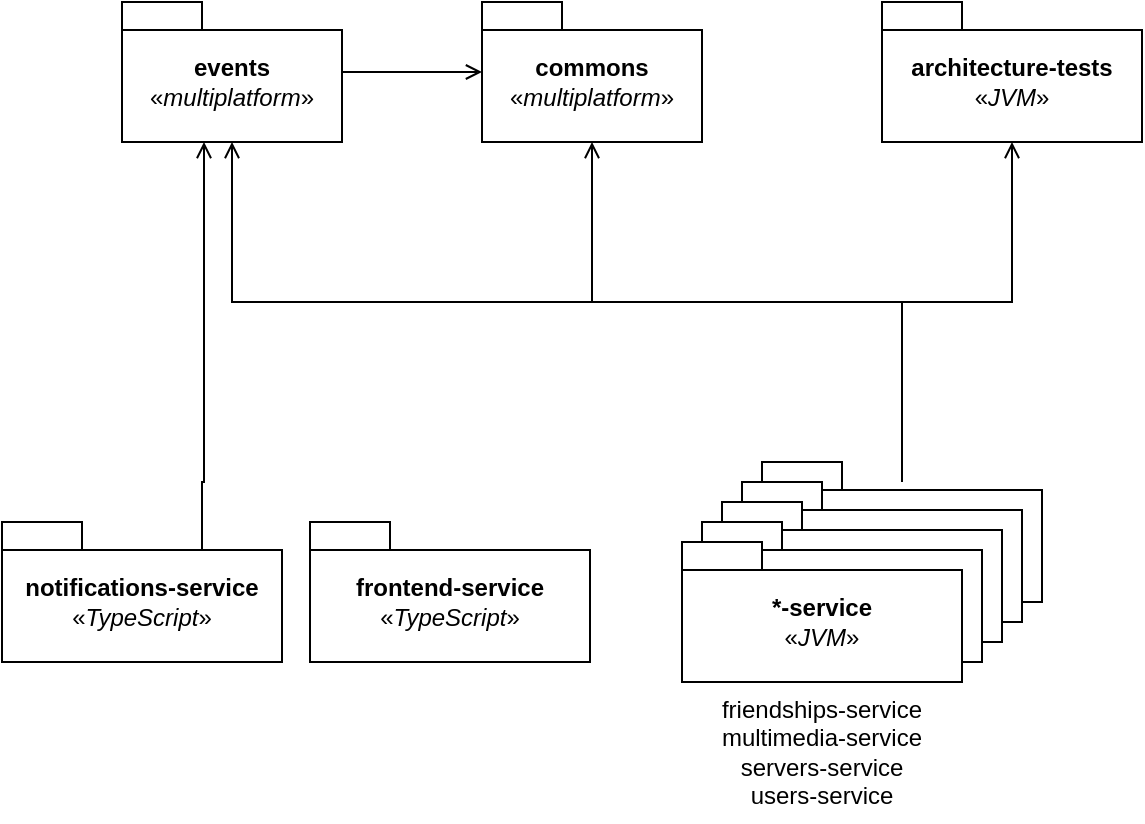 <mxfile version="24.4.9" type="github">
  <diagram name="Packages" id="Kdx6LkfQ9gAR5vzQSLro">
    <mxGraphModel dx="1016" dy="623" grid="1" gridSize="10" guides="1" tooltips="1" connect="1" arrows="1" fold="1" page="1" pageScale="1" pageWidth="827" pageHeight="1169" math="0" shadow="0">
      <root>
        <mxCell id="0" />
        <mxCell id="1" parent="0" />
        <mxCell id="jar9tloSeOfALYYNpql8-1" value="commons&lt;div&gt;&lt;span style=&quot;font-weight: 400;&quot;&gt;«&lt;i&gt;multiplatform&lt;/i&gt;»&lt;/span&gt;&lt;br style=&quot;font-weight: 400;&quot;&gt;&lt;/div&gt;" style="shape=folder;fontStyle=1;spacingTop=10;tabWidth=40;tabHeight=14;tabPosition=left;html=1;whiteSpace=wrap;" vertex="1" parent="1">
          <mxGeometry x="360" y="140" width="110" height="70" as="geometry" />
        </mxCell>
        <mxCell id="jar9tloSeOfALYYNpql8-7" style="edgeStyle=orthogonalEdgeStyle;rounded=0;orthogonalLoop=1;jettySize=auto;html=1;endArrow=open;endFill=0;" edge="1" parent="1" source="jar9tloSeOfALYYNpql8-3" target="jar9tloSeOfALYYNpql8-1">
          <mxGeometry relative="1" as="geometry" />
        </mxCell>
        <mxCell id="jar9tloSeOfALYYNpql8-3" value="events&lt;div&gt;&lt;span style=&quot;font-weight: 400;&quot;&gt;«&lt;i&gt;multiplatform&lt;/i&gt;»&lt;/span&gt;&lt;br style=&quot;font-weight: 400;&quot;&gt;&lt;/div&gt;" style="shape=folder;fontStyle=1;spacingTop=10;tabWidth=40;tabHeight=14;tabPosition=left;html=1;whiteSpace=wrap;" vertex="1" parent="1">
          <mxGeometry x="180" y="140" width="110" height="70" as="geometry" />
        </mxCell>
        <mxCell id="jar9tloSeOfALYYNpql8-5" value="architecture-tests&lt;br&gt;&lt;div&gt;&lt;span style=&quot;font-weight: 400;&quot;&gt;«&lt;i&gt;JVM&lt;/i&gt;»&lt;/span&gt;&lt;br style=&quot;font-weight: 400;&quot;&gt;&lt;/div&gt;" style="shape=folder;fontStyle=1;spacingTop=10;tabWidth=40;tabHeight=14;tabPosition=left;html=1;whiteSpace=wrap;" vertex="1" parent="1">
          <mxGeometry x="560" y="140" width="130" height="70" as="geometry" />
        </mxCell>
        <mxCell id="jar9tloSeOfALYYNpql8-14" style="edgeStyle=orthogonalEdgeStyle;rounded=0;orthogonalLoop=1;jettySize=auto;html=1;endArrow=open;endFill=0;" edge="1" parent="1" source="jar9tloSeOfALYYNpql8-6" target="jar9tloSeOfALYYNpql8-5">
          <mxGeometry relative="1" as="geometry" />
        </mxCell>
        <mxCell id="jar9tloSeOfALYYNpql8-16" style="edgeStyle=orthogonalEdgeStyle;rounded=0;orthogonalLoop=1;jettySize=auto;html=1;endArrow=open;endFill=0;" edge="1" parent="1" source="jar9tloSeOfALYYNpql8-6" target="jar9tloSeOfALYYNpql8-3">
          <mxGeometry relative="1" as="geometry">
            <Array as="points">
              <mxPoint x="570" y="290" />
              <mxPoint x="235" y="290" />
            </Array>
          </mxGeometry>
        </mxCell>
        <mxCell id="jar9tloSeOfALYYNpql8-6" value="friendships-service&lt;div&gt;&lt;span style=&quot;font-weight: 400;&quot;&gt;«&lt;i&gt;JVM&lt;/i&gt;»&lt;/span&gt;&lt;br style=&quot;font-weight: 400;&quot;&gt;&lt;/div&gt;" style="shape=folder;fontStyle=1;spacingTop=10;tabWidth=40;tabHeight=14;tabPosition=left;html=1;whiteSpace=wrap;" vertex="1" parent="1">
          <mxGeometry x="500" y="370" width="140" height="70" as="geometry" />
        </mxCell>
        <mxCell id="jar9tloSeOfALYYNpql8-8" value="friendships-service&lt;div&gt;&lt;span style=&quot;font-weight: 400;&quot;&gt;«&lt;i&gt;JVM&lt;/i&gt;»&lt;/span&gt;&lt;br style=&quot;font-weight: 400;&quot;&gt;&lt;/div&gt;" style="shape=folder;fontStyle=1;spacingTop=10;tabWidth=40;tabHeight=14;tabPosition=left;html=1;whiteSpace=wrap;" vertex="1" parent="1">
          <mxGeometry x="490" y="380" width="140" height="70" as="geometry" />
        </mxCell>
        <mxCell id="jar9tloSeOfALYYNpql8-9" value="friendships-service&lt;div&gt;&lt;span style=&quot;font-weight: 400;&quot;&gt;«&lt;i&gt;JVM&lt;/i&gt;»&lt;/span&gt;&lt;br style=&quot;font-weight: 400;&quot;&gt;&lt;/div&gt;" style="shape=folder;fontStyle=1;spacingTop=10;tabWidth=40;tabHeight=14;tabPosition=left;html=1;whiteSpace=wrap;" vertex="1" parent="1">
          <mxGeometry x="480" y="390" width="140" height="70" as="geometry" />
        </mxCell>
        <mxCell id="jar9tloSeOfALYYNpql8-10" value="*-service&lt;div&gt;&lt;span style=&quot;font-weight: 400;&quot;&gt;«&lt;i&gt;JVM&lt;/i&gt;»&lt;/span&gt;&lt;br style=&quot;font-weight: 400;&quot;&gt;&lt;/div&gt;" style="shape=folder;fontStyle=1;spacingTop=10;tabWidth=40;tabHeight=14;tabPosition=left;html=1;whiteSpace=wrap;" vertex="1" parent="1">
          <mxGeometry x="470" y="400" width="140" height="70" as="geometry" />
        </mxCell>
        <mxCell id="jar9tloSeOfALYYNpql8-11" value="*-service&lt;div&gt;&lt;span style=&quot;font-weight: 400;&quot;&gt;«&lt;i&gt;JVM&lt;/i&gt;»&lt;/span&gt;&lt;br style=&quot;font-weight: 400;&quot;&gt;&lt;/div&gt;" style="shape=folder;fontStyle=1;spacingTop=10;tabWidth=40;tabHeight=14;tabPosition=left;html=1;whiteSpace=wrap;" vertex="1" parent="1">
          <mxGeometry x="460" y="410" width="140" height="70" as="geometry" />
        </mxCell>
        <mxCell id="jar9tloSeOfALYYNpql8-12" value="friendships-service&lt;div&gt;multimedia-service&lt;br&gt;&lt;/div&gt;&lt;div&gt;servers-service&lt;br&gt;&lt;/div&gt;&lt;div&gt;users-service&lt;br&gt;&lt;/div&gt;" style="text;html=1;align=center;verticalAlign=middle;whiteSpace=wrap;rounded=0;" vertex="1" parent="1">
          <mxGeometry x="460" y="480" width="140" height="70" as="geometry" />
        </mxCell>
        <mxCell id="jar9tloSeOfALYYNpql8-15" style="edgeStyle=orthogonalEdgeStyle;rounded=0;orthogonalLoop=1;jettySize=auto;html=1;entryX=0.5;entryY=1;entryDx=0;entryDy=0;entryPerimeter=0;endArrow=open;endFill=0;" edge="1" parent="1" source="jar9tloSeOfALYYNpql8-8" target="jar9tloSeOfALYYNpql8-1">
          <mxGeometry relative="1" as="geometry">
            <mxPoint x="570" y="370" as="sourcePoint" />
            <Array as="points">
              <mxPoint x="570" y="290" />
              <mxPoint x="415" y="290" />
            </Array>
          </mxGeometry>
        </mxCell>
        <mxCell id="jar9tloSeOfALYYNpql8-18" style="edgeStyle=orthogonalEdgeStyle;rounded=0;orthogonalLoop=1;jettySize=auto;html=1;exitX=0.39;exitY=0.193;exitDx=0;exitDy=0;exitPerimeter=0;endArrow=open;endFill=0;" edge="1" parent="1" source="jar9tloSeOfALYYNpql8-17" target="jar9tloSeOfALYYNpql8-3">
          <mxGeometry relative="1" as="geometry">
            <mxPoint x="220" y="400" as="sourcePoint" />
            <mxPoint x="220" y="210" as="targetPoint" />
            <Array as="points">
              <mxPoint x="175" y="435" />
              <mxPoint x="220" y="435" />
              <mxPoint x="220" y="380" />
              <mxPoint x="221" y="380" />
            </Array>
          </mxGeometry>
        </mxCell>
        <mxCell id="jar9tloSeOfALYYNpql8-17" value="notifications-service&lt;br&gt;&lt;div&gt;&lt;span style=&quot;font-weight: 400;&quot;&gt;«&lt;i&gt;TypeScript&lt;/i&gt;»&lt;/span&gt;&lt;br style=&quot;font-weight: 400;&quot;&gt;&lt;/div&gt;" style="shape=folder;fontStyle=1;spacingTop=10;tabWidth=40;tabHeight=14;tabPosition=left;html=1;whiteSpace=wrap;" vertex="1" parent="1">
          <mxGeometry x="120" y="400" width="140" height="70" as="geometry" />
        </mxCell>
        <mxCell id="jar9tloSeOfALYYNpql8-19" value="frontend-service&lt;br&gt;&lt;div&gt;&lt;span style=&quot;font-weight: 400;&quot;&gt;«&lt;i&gt;TypeScript&lt;/i&gt;»&lt;/span&gt;&lt;br style=&quot;font-weight: 400;&quot;&gt;&lt;/div&gt;" style="shape=folder;fontStyle=1;spacingTop=10;tabWidth=40;tabHeight=14;tabPosition=left;html=1;whiteSpace=wrap;" vertex="1" parent="1">
          <mxGeometry x="274" y="400" width="140" height="70" as="geometry" />
        </mxCell>
      </root>
    </mxGraphModel>
  </diagram>
</mxfile>
